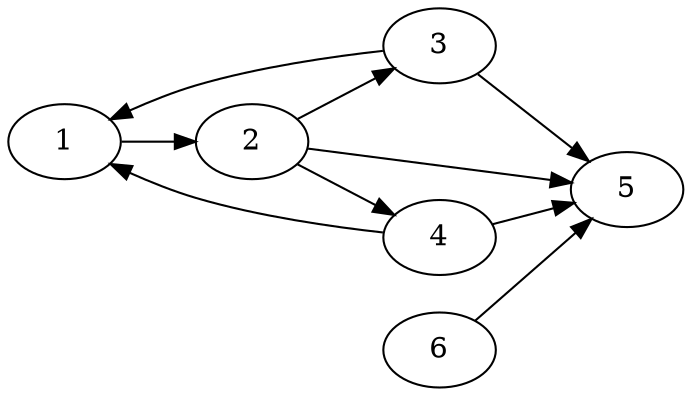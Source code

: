digraph {
    rankdir=LR
    1 -> 2
    2 -> 3
    2 -> 4
    2 -> 5
    3 -> 1
    3 -> 5
    4 -> 1
    4 -> 5
    6 -> 5
}